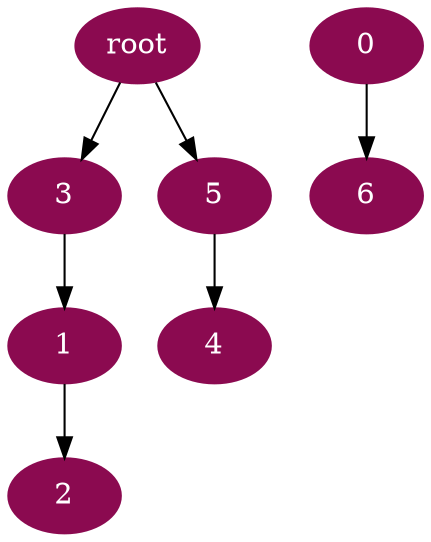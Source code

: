 digraph G {
node [color=deeppink4, style=filled, fontcolor=white];
3 -> 1;
1 -> 2;
"root" -> 3;
5 -> 4;
"root" -> 5;
0 -> 6;
}
